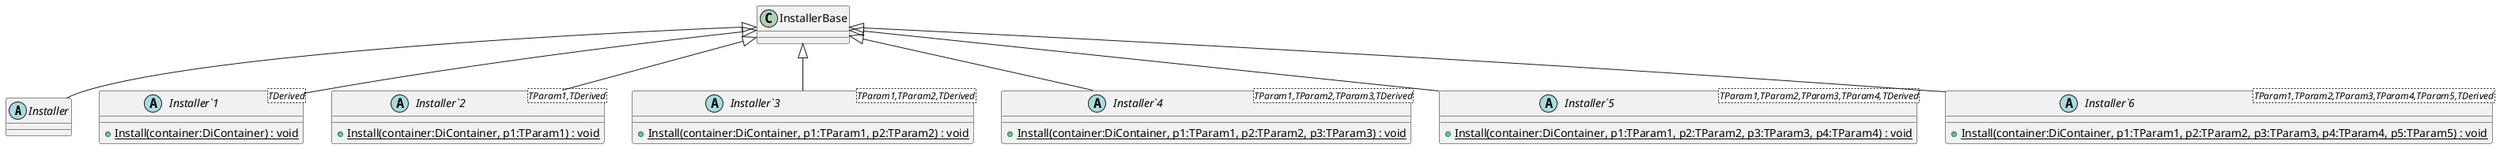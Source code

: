 @startuml
abstract class Installer {
}
abstract class "Installer`1"<TDerived> {
    + {static} Install(container:DiContainer) : void
}
abstract class "Installer`2"<TParam1,TDerived> {
    + {static} Install(container:DiContainer, p1:TParam1) : void
}
abstract class "Installer`3"<TParam1,TParam2,TDerived> {
    + {static} Install(container:DiContainer, p1:TParam1, p2:TParam2) : void
}
abstract class "Installer`4"<TParam1,TParam2,TParam3,TDerived> {
    + {static} Install(container:DiContainer, p1:TParam1, p2:TParam2, p3:TParam3) : void
}
abstract class "Installer`5"<TParam1,TParam2,TParam3,TParam4,TDerived> {
    + {static} Install(container:DiContainer, p1:TParam1, p2:TParam2, p3:TParam3, p4:TParam4) : void
}
abstract class "Installer`6"<TParam1,TParam2,TParam3,TParam4,TParam5,TDerived> {
    + {static} Install(container:DiContainer, p1:TParam1, p2:TParam2, p3:TParam3, p4:TParam4, p5:TParam5) : void
}
InstallerBase <|-- Installer
InstallerBase <|-- "Installer`1"
InstallerBase <|-- "Installer`2"
InstallerBase <|-- "Installer`3"
InstallerBase <|-- "Installer`4"
InstallerBase <|-- "Installer`5"
InstallerBase <|-- "Installer`6"
@enduml
